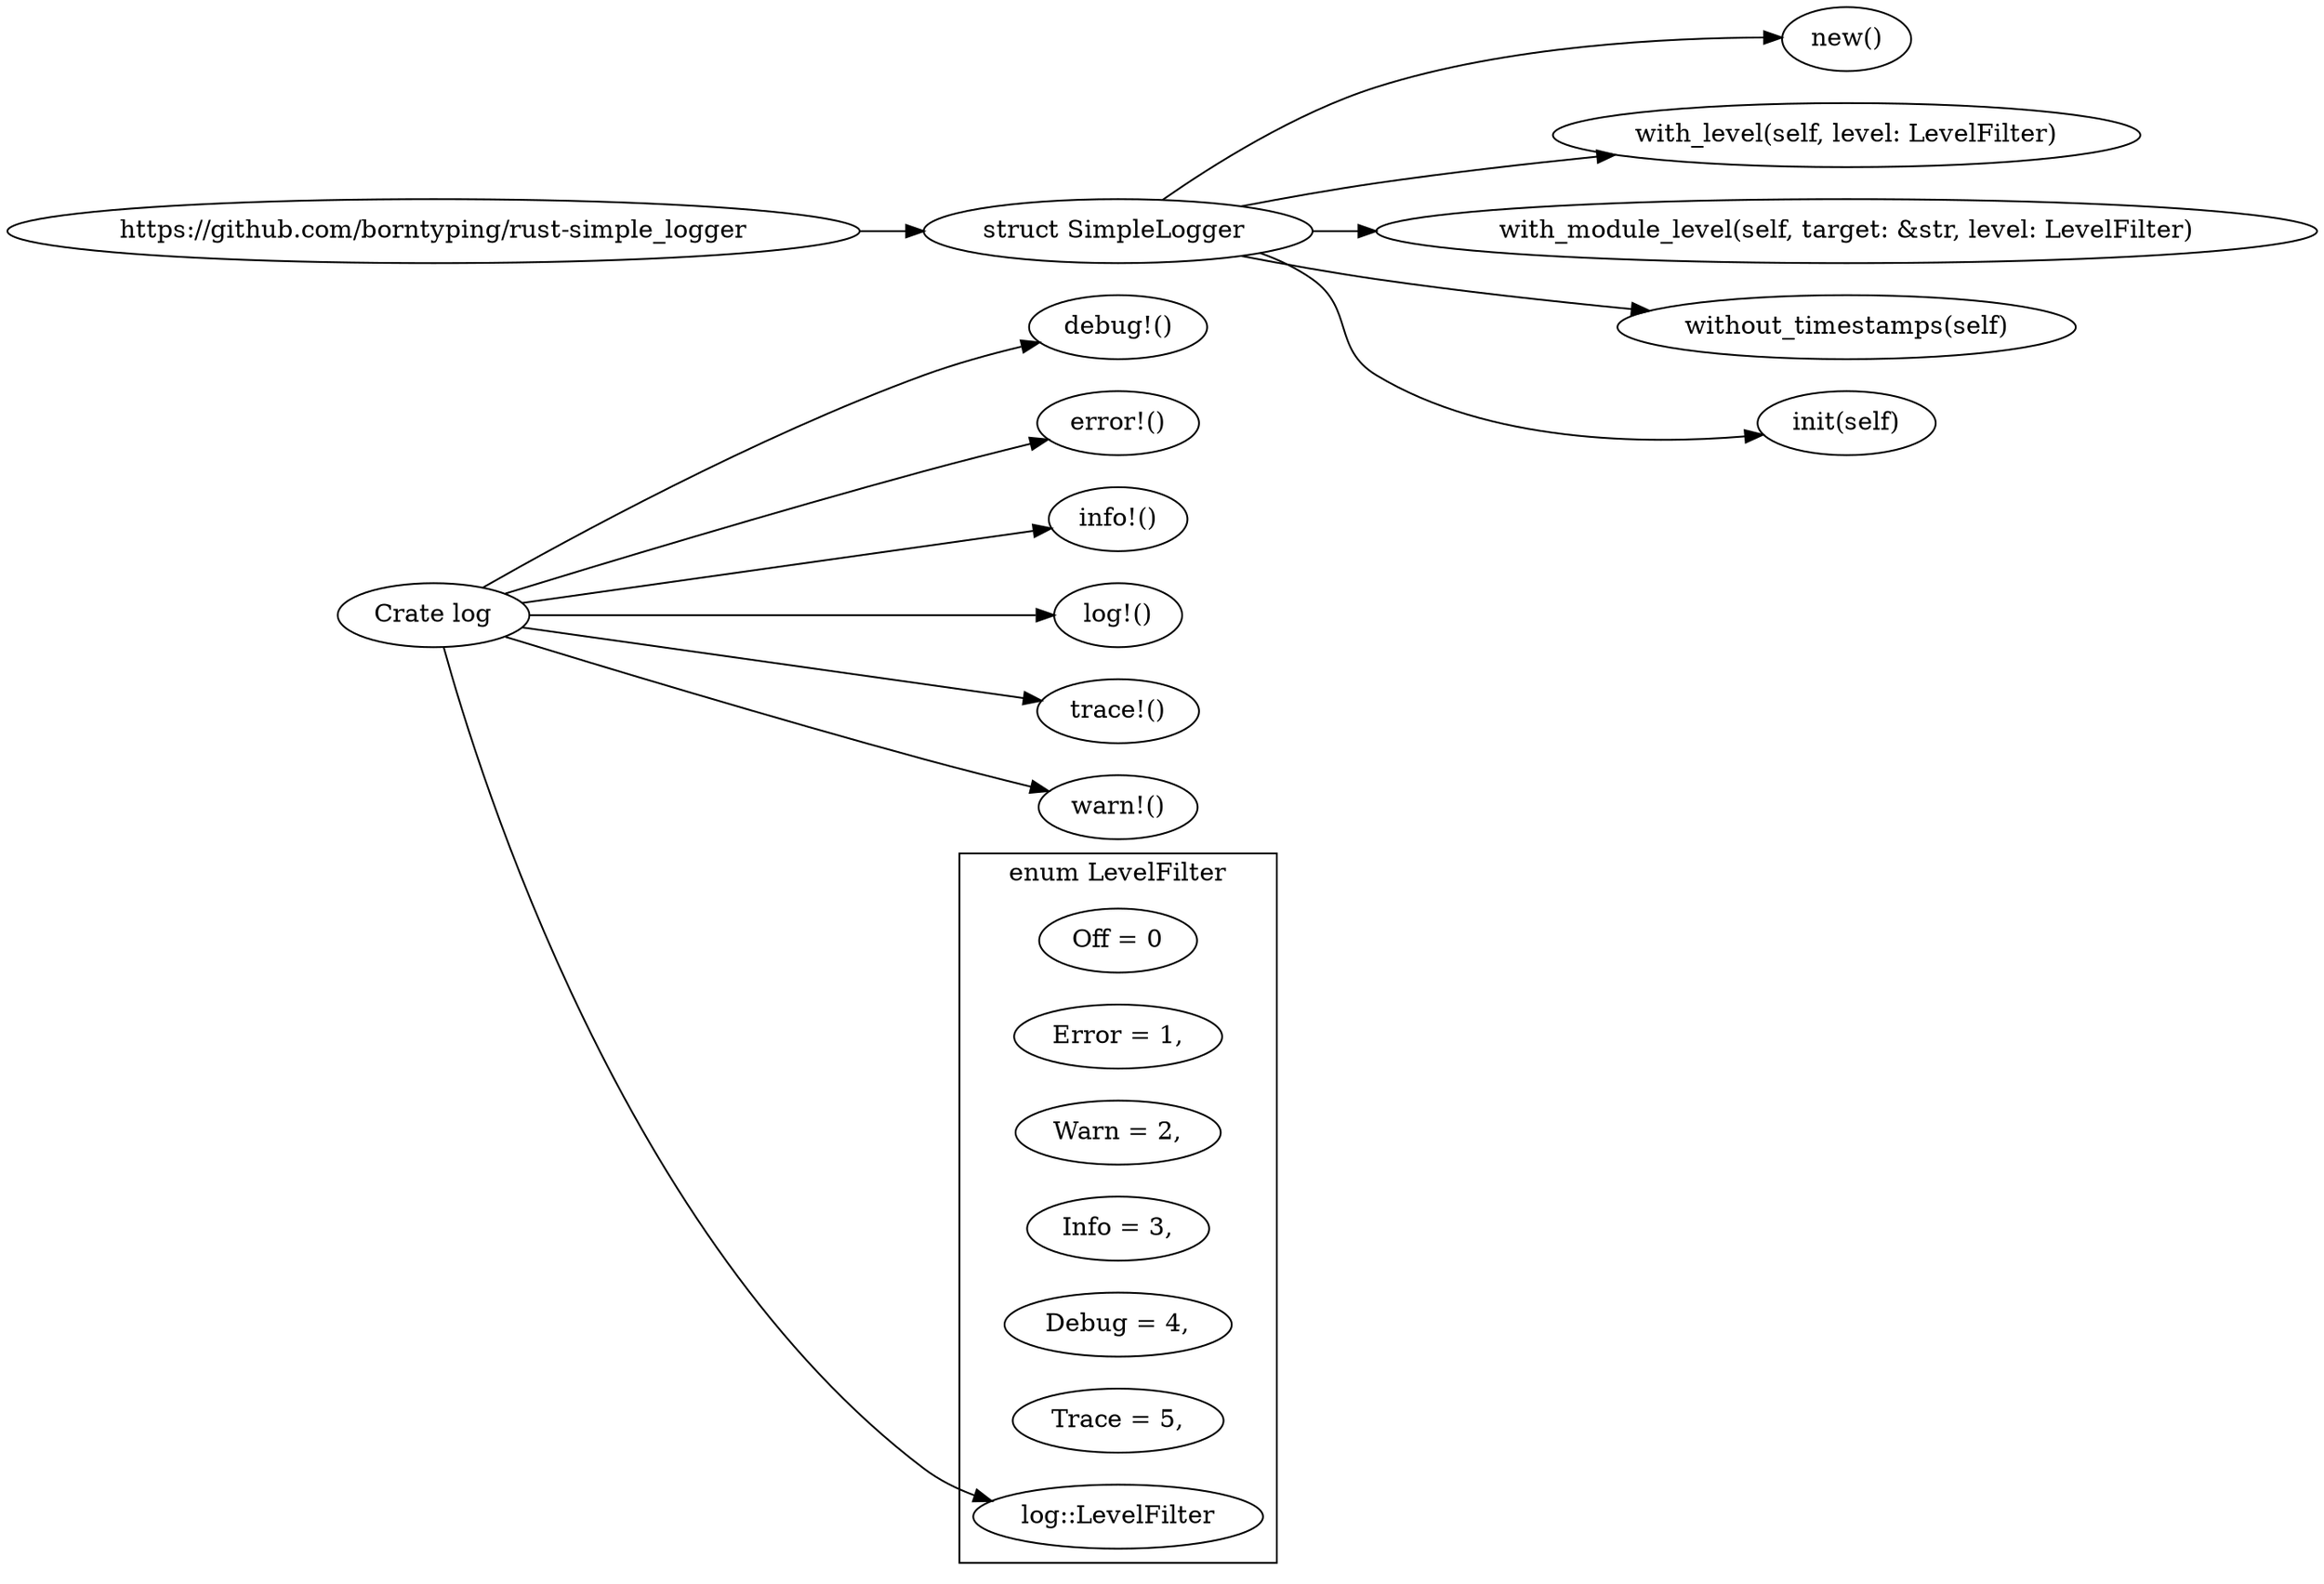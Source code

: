 digraph {
    graph [ 
        rankdir=LR,
    ]
    "log" [label="Crate log"]
    "simple_logger" [label="https://github.com/borntyping/rust-simple_logger"]
    "SimpleLogger" [label="struct SimpleLogger "]
    "log" -> "debug!()"
    "log" -> "error!()"
    "log" -> "info!()"
    "log" -> "log!()"
    "log" -> "trace!()"
    "log" -> "warn!()"
    "simple_logger" -> "SimpleLogger"
    "SimpleLogger" -> "new()"
    "SimpleLogger" -> "with_level(self, level: LevelFilter)"
    "SimpleLogger" -> "with_module_level(self, target: &str, level: LevelFilter)"
    "SimpleLogger" -> "without_timestamps(self)"
    "SimpleLogger" -> "init(self)"
    subgraph cluster_level{
        "Off = 0"
        "Error = 1,"
        "Warn = 2,"
        "Info = 3,"
        "Debug = 4,"
        "Trace = 5,"
        "LevelFilter" [label="log::LevelFilter"]
        label="enum LevelFilter"
    }
    "log" -> "LevelFilter"
}